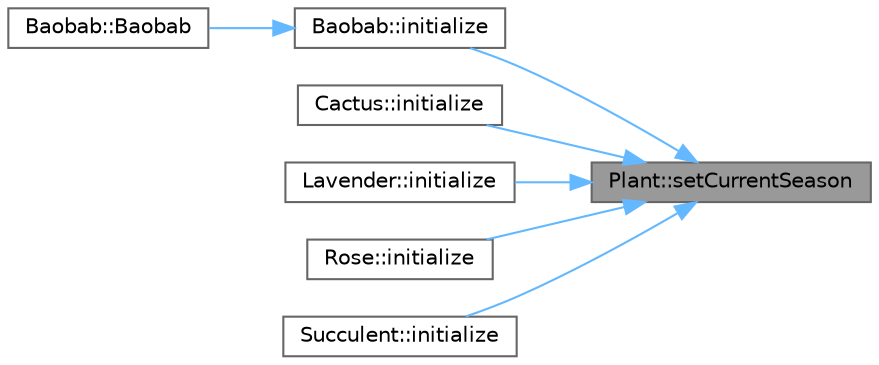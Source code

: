 digraph "Plant::setCurrentSeason"
{
 // INTERACTIVE_SVG=YES
 // LATEX_PDF_SIZE
  bgcolor="transparent";
  edge [fontname=Helvetica,fontsize=10,labelfontname=Helvetica,labelfontsize=10];
  node [fontname=Helvetica,fontsize=10,shape=box,height=0.2,width=0.4];
  rankdir="RL";
  Node1 [id="Node000001",label="Plant::setCurrentSeason",height=0.2,width=0.4,color="gray40", fillcolor="grey60", style="filled", fontcolor="black",tooltip=" "];
  Node1 -> Node2 [id="edge1_Node000001_Node000002",dir="back",color="steelblue1",style="solid",tooltip=" "];
  Node2 [id="Node000002",label="Baobab::initialize",height=0.2,width=0.4,color="grey40", fillcolor="white", style="filled",URL="$class_baobab.html#a90d795952136301975161a76a87302cb",tooltip="Initialize plant-specific values."];
  Node2 -> Node3 [id="edge2_Node000002_Node000003",dir="back",color="steelblue1",style="solid",tooltip=" "];
  Node3 [id="Node000003",label="Baobab::Baobab",height=0.2,width=0.4,color="grey40", fillcolor="white", style="filled",URL="$class_baobab.html#ae32ebd2a188cb2800c39ea3a2561503b",tooltip=" "];
  Node1 -> Node4 [id="edge3_Node000001_Node000004",dir="back",color="steelblue1",style="solid",tooltip=" "];
  Node4 [id="Node000004",label="Cactus::initialize",height=0.2,width=0.4,color="grey40", fillcolor="white", style="filled",URL="$class_cactus.html#ae4cfd8be6b94b4d5e184c1418fa20573",tooltip="Initialize cactus-specific attributes."];
  Node1 -> Node5 [id="edge4_Node000001_Node000005",dir="back",color="steelblue1",style="solid",tooltip=" "];
  Node5 [id="Node000005",label="Lavender::initialize",height=0.2,width=0.4,color="grey40", fillcolor="white", style="filled",URL="$class_lavender.html#ad94ae4804300840b8cd6f8fc4f804196",tooltip="Initialize lavender-specific attributes."];
  Node1 -> Node6 [id="edge5_Node000001_Node000006",dir="back",color="steelblue1",style="solid",tooltip=" "];
  Node6 [id="Node000006",label="Rose::initialize",height=0.2,width=0.4,color="grey40", fillcolor="white", style="filled",URL="$class_rose.html#a56681c9d663472a4d0f600cd29b45049",tooltip="Initialize rose-specific attributes."];
  Node1 -> Node7 [id="edge6_Node000001_Node000007",dir="back",color="steelblue1",style="solid",tooltip=" "];
  Node7 [id="Node000007",label="Succulent::initialize",height=0.2,width=0.4,color="grey40", fillcolor="white", style="filled",URL="$class_succulent.html#a412e02765d1a36f4cc88e4627ed06720",tooltip="Initialize succulent-specific attributes."];
}
